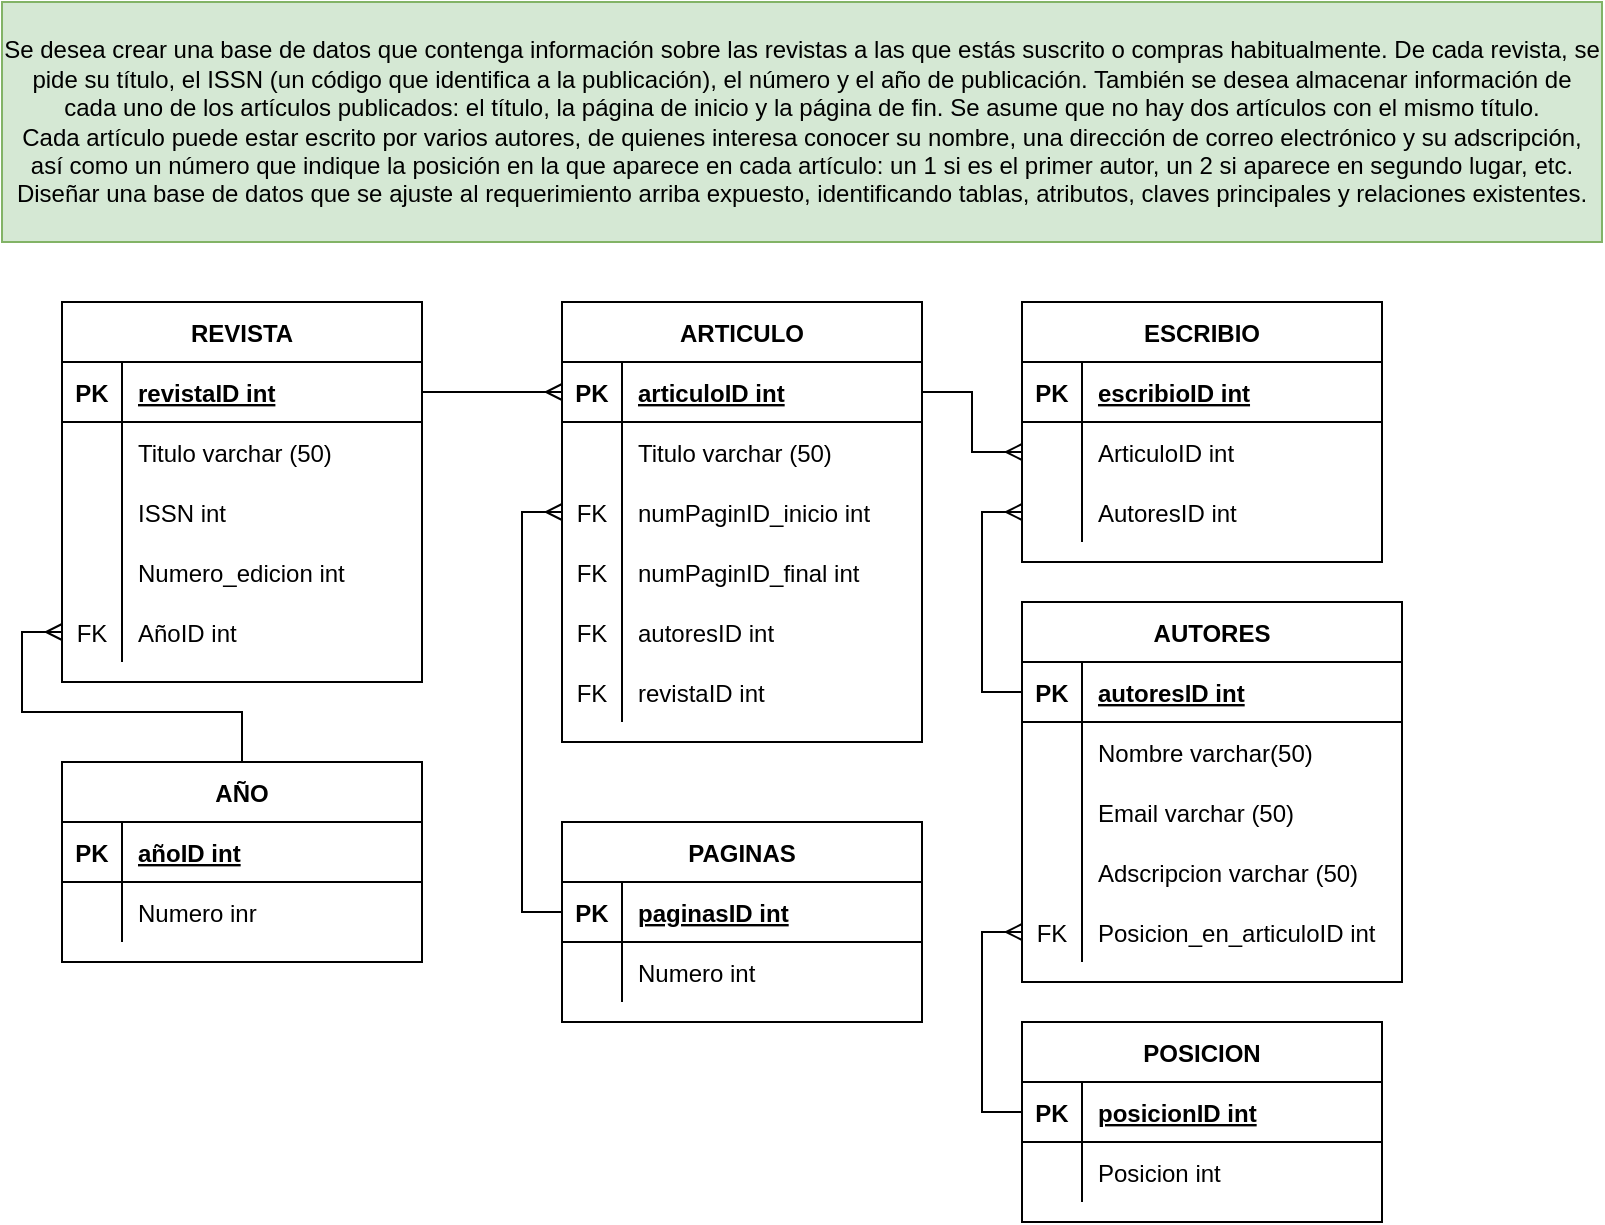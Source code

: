 <mxfile version="15.4.3" type="google"><diagram id="o5MYxnCKMgVP65zndBIA" name="Page-1"><mxGraphModel dx="868" dy="460" grid="1" gridSize="10" guides="1" tooltips="1" connect="1" arrows="1" fold="1" page="1" pageScale="1" pageWidth="827" pageHeight="1169" math="0" shadow="0"><root><mxCell id="0"/><mxCell id="1" parent="0"/><mxCell id="u9QkIhVTjjZ2S8BYJcn4-1" value="Se desea crear una base de datos que contenga información sobre las revistas a las que estás suscrito o compras habitualmente. De cada revista, se pide su título, el ISSN (un código que identifica a la publicación), el número y el año de publicación. También se desea almacenar información de cada uno de los artículos publicados: el título, la página de inicio y la página de fin. Se asume que no hay dos artículos con el mismo título.&lt;br&gt;&lt;div&gt;Cada artículo puede estar escrito por varios autores, de quienes interesa conocer su nombre, una dirección de correo electrónico y su adscripción, así como un número que indique la posición en la que aparece en cada artículo: un 1 si es el primer autor, un 2 si aparece en segundo lugar, etc.&lt;/div&gt;&lt;div&gt;Diseñar una base de datos que se ajuste al requerimiento arriba expuesto, identificando tablas, atributos, claves principales y relaciones existentes.&lt;/div&gt;" style="rounded=0;whiteSpace=wrap;html=1;fillColor=#d5e8d4;strokeColor=#82b366;" vertex="1" parent="1"><mxGeometry x="10" y="10" width="800" height="120" as="geometry"/></mxCell><mxCell id="u9QkIhVTjjZ2S8BYJcn4-2" value="REVISTA" style="shape=table;startSize=30;container=1;collapsible=1;childLayout=tableLayout;fixedRows=1;rowLines=0;fontStyle=1;align=center;resizeLast=1;" vertex="1" parent="1"><mxGeometry x="40" y="160" width="180" height="190" as="geometry"/></mxCell><mxCell id="u9QkIhVTjjZ2S8BYJcn4-3" value="" style="shape=partialRectangle;collapsible=0;dropTarget=0;pointerEvents=0;fillColor=none;top=0;left=0;bottom=1;right=0;points=[[0,0.5],[1,0.5]];portConstraint=eastwest;" vertex="1" parent="u9QkIhVTjjZ2S8BYJcn4-2"><mxGeometry y="30" width="180" height="30" as="geometry"/></mxCell><mxCell id="u9QkIhVTjjZ2S8BYJcn4-4" value="PK" style="shape=partialRectangle;connectable=0;fillColor=none;top=0;left=0;bottom=0;right=0;fontStyle=1;overflow=hidden;" vertex="1" parent="u9QkIhVTjjZ2S8BYJcn4-3"><mxGeometry width="30" height="30" as="geometry"><mxRectangle width="30" height="30" as="alternateBounds"/></mxGeometry></mxCell><mxCell id="u9QkIhVTjjZ2S8BYJcn4-5" value="revistaID int" style="shape=partialRectangle;connectable=0;fillColor=none;top=0;left=0;bottom=0;right=0;align=left;spacingLeft=6;fontStyle=5;overflow=hidden;" vertex="1" parent="u9QkIhVTjjZ2S8BYJcn4-3"><mxGeometry x="30" width="150" height="30" as="geometry"><mxRectangle width="150" height="30" as="alternateBounds"/></mxGeometry></mxCell><mxCell id="u9QkIhVTjjZ2S8BYJcn4-6" value="" style="shape=partialRectangle;collapsible=0;dropTarget=0;pointerEvents=0;fillColor=none;top=0;left=0;bottom=0;right=0;points=[[0,0.5],[1,0.5]];portConstraint=eastwest;" vertex="1" parent="u9QkIhVTjjZ2S8BYJcn4-2"><mxGeometry y="60" width="180" height="30" as="geometry"/></mxCell><mxCell id="u9QkIhVTjjZ2S8BYJcn4-7" value="" style="shape=partialRectangle;connectable=0;fillColor=none;top=0;left=0;bottom=0;right=0;editable=1;overflow=hidden;" vertex="1" parent="u9QkIhVTjjZ2S8BYJcn4-6"><mxGeometry width="30" height="30" as="geometry"><mxRectangle width="30" height="30" as="alternateBounds"/></mxGeometry></mxCell><mxCell id="u9QkIhVTjjZ2S8BYJcn4-8" value="Titulo varchar (50)" style="shape=partialRectangle;connectable=0;fillColor=none;top=0;left=0;bottom=0;right=0;align=left;spacingLeft=6;overflow=hidden;" vertex="1" parent="u9QkIhVTjjZ2S8BYJcn4-6"><mxGeometry x="30" width="150" height="30" as="geometry"><mxRectangle width="150" height="30" as="alternateBounds"/></mxGeometry></mxCell><mxCell id="u9QkIhVTjjZ2S8BYJcn4-9" value="" style="shape=partialRectangle;collapsible=0;dropTarget=0;pointerEvents=0;fillColor=none;top=0;left=0;bottom=0;right=0;points=[[0,0.5],[1,0.5]];portConstraint=eastwest;" vertex="1" parent="u9QkIhVTjjZ2S8BYJcn4-2"><mxGeometry y="90" width="180" height="30" as="geometry"/></mxCell><mxCell id="u9QkIhVTjjZ2S8BYJcn4-10" value="" style="shape=partialRectangle;connectable=0;fillColor=none;top=0;left=0;bottom=0;right=0;editable=1;overflow=hidden;" vertex="1" parent="u9QkIhVTjjZ2S8BYJcn4-9"><mxGeometry width="30" height="30" as="geometry"><mxRectangle width="30" height="30" as="alternateBounds"/></mxGeometry></mxCell><mxCell id="u9QkIhVTjjZ2S8BYJcn4-11" value="ISSN int " style="shape=partialRectangle;connectable=0;fillColor=none;top=0;left=0;bottom=0;right=0;align=left;spacingLeft=6;overflow=hidden;" vertex="1" parent="u9QkIhVTjjZ2S8BYJcn4-9"><mxGeometry x="30" width="150" height="30" as="geometry"><mxRectangle width="150" height="30" as="alternateBounds"/></mxGeometry></mxCell><mxCell id="u9QkIhVTjjZ2S8BYJcn4-12" value="" style="shape=partialRectangle;collapsible=0;dropTarget=0;pointerEvents=0;fillColor=none;top=0;left=0;bottom=0;right=0;points=[[0,0.5],[1,0.5]];portConstraint=eastwest;" vertex="1" parent="u9QkIhVTjjZ2S8BYJcn4-2"><mxGeometry y="120" width="180" height="30" as="geometry"/></mxCell><mxCell id="u9QkIhVTjjZ2S8BYJcn4-13" value="" style="shape=partialRectangle;connectable=0;fillColor=none;top=0;left=0;bottom=0;right=0;editable=1;overflow=hidden;" vertex="1" parent="u9QkIhVTjjZ2S8BYJcn4-12"><mxGeometry width="30" height="30" as="geometry"><mxRectangle width="30" height="30" as="alternateBounds"/></mxGeometry></mxCell><mxCell id="u9QkIhVTjjZ2S8BYJcn4-14" value="Numero_edicion int" style="shape=partialRectangle;connectable=0;fillColor=none;top=0;left=0;bottom=0;right=0;align=left;spacingLeft=6;overflow=hidden;" vertex="1" parent="u9QkIhVTjjZ2S8BYJcn4-12"><mxGeometry x="30" width="150" height="30" as="geometry"><mxRectangle width="150" height="30" as="alternateBounds"/></mxGeometry></mxCell><mxCell id="u9QkIhVTjjZ2S8BYJcn4-15" value="" style="shape=partialRectangle;collapsible=0;dropTarget=0;pointerEvents=0;fillColor=none;top=0;left=0;bottom=0;right=0;points=[[0,0.5],[1,0.5]];portConstraint=eastwest;" vertex="1" parent="u9QkIhVTjjZ2S8BYJcn4-2"><mxGeometry y="150" width="180" height="30" as="geometry"/></mxCell><mxCell id="u9QkIhVTjjZ2S8BYJcn4-16" value="FK" style="shape=partialRectangle;connectable=0;fillColor=none;top=0;left=0;bottom=0;right=0;editable=1;overflow=hidden;" vertex="1" parent="u9QkIhVTjjZ2S8BYJcn4-15"><mxGeometry width="30" height="30" as="geometry"><mxRectangle width="30" height="30" as="alternateBounds"/></mxGeometry></mxCell><mxCell id="u9QkIhVTjjZ2S8BYJcn4-17" value="AñoID int" style="shape=partialRectangle;connectable=0;fillColor=none;top=0;left=0;bottom=0;right=0;align=left;spacingLeft=6;overflow=hidden;" vertex="1" parent="u9QkIhVTjjZ2S8BYJcn4-15"><mxGeometry x="30" width="150" height="30" as="geometry"><mxRectangle width="150" height="30" as="alternateBounds"/></mxGeometry></mxCell><mxCell id="u9QkIhVTjjZ2S8BYJcn4-31" style="edgeStyle=orthogonalEdgeStyle;rounded=0;orthogonalLoop=1;jettySize=auto;html=1;entryX=0;entryY=0.5;entryDx=0;entryDy=0;endArrow=ERmany;endFill=0;" edge="1" parent="1" source="u9QkIhVTjjZ2S8BYJcn4-18" target="u9QkIhVTjjZ2S8BYJcn4-15"><mxGeometry relative="1" as="geometry"/></mxCell><mxCell id="u9QkIhVTjjZ2S8BYJcn4-18" value="AÑO" style="shape=table;startSize=30;container=1;collapsible=1;childLayout=tableLayout;fixedRows=1;rowLines=0;fontStyle=1;align=center;resizeLast=1;" vertex="1" parent="1"><mxGeometry x="40" y="390" width="180" height="100" as="geometry"/></mxCell><mxCell id="u9QkIhVTjjZ2S8BYJcn4-19" value="" style="shape=partialRectangle;collapsible=0;dropTarget=0;pointerEvents=0;fillColor=none;top=0;left=0;bottom=1;right=0;points=[[0,0.5],[1,0.5]];portConstraint=eastwest;" vertex="1" parent="u9QkIhVTjjZ2S8BYJcn4-18"><mxGeometry y="30" width="180" height="30" as="geometry"/></mxCell><mxCell id="u9QkIhVTjjZ2S8BYJcn4-20" value="PK" style="shape=partialRectangle;connectable=0;fillColor=none;top=0;left=0;bottom=0;right=0;fontStyle=1;overflow=hidden;" vertex="1" parent="u9QkIhVTjjZ2S8BYJcn4-19"><mxGeometry width="30" height="30" as="geometry"><mxRectangle width="30" height="30" as="alternateBounds"/></mxGeometry></mxCell><mxCell id="u9QkIhVTjjZ2S8BYJcn4-21" value="añoID int" style="shape=partialRectangle;connectable=0;fillColor=none;top=0;left=0;bottom=0;right=0;align=left;spacingLeft=6;fontStyle=5;overflow=hidden;" vertex="1" parent="u9QkIhVTjjZ2S8BYJcn4-19"><mxGeometry x="30" width="150" height="30" as="geometry"><mxRectangle width="150" height="30" as="alternateBounds"/></mxGeometry></mxCell><mxCell id="u9QkIhVTjjZ2S8BYJcn4-22" value="" style="shape=partialRectangle;collapsible=0;dropTarget=0;pointerEvents=0;fillColor=none;top=0;left=0;bottom=0;right=0;points=[[0,0.5],[1,0.5]];portConstraint=eastwest;" vertex="1" parent="u9QkIhVTjjZ2S8BYJcn4-18"><mxGeometry y="60" width="180" height="30" as="geometry"/></mxCell><mxCell id="u9QkIhVTjjZ2S8BYJcn4-23" value="" style="shape=partialRectangle;connectable=0;fillColor=none;top=0;left=0;bottom=0;right=0;editable=1;overflow=hidden;" vertex="1" parent="u9QkIhVTjjZ2S8BYJcn4-22"><mxGeometry width="30" height="30" as="geometry"><mxRectangle width="30" height="30" as="alternateBounds"/></mxGeometry></mxCell><mxCell id="u9QkIhVTjjZ2S8BYJcn4-24" value="Numero inr" style="shape=partialRectangle;connectable=0;fillColor=none;top=0;left=0;bottom=0;right=0;align=left;spacingLeft=6;overflow=hidden;" vertex="1" parent="u9QkIhVTjjZ2S8BYJcn4-22"><mxGeometry x="30" width="150" height="30" as="geometry"><mxRectangle width="150" height="30" as="alternateBounds"/></mxGeometry></mxCell><mxCell id="u9QkIhVTjjZ2S8BYJcn4-32" value="ARTICULO" style="shape=table;startSize=30;container=1;collapsible=1;childLayout=tableLayout;fixedRows=1;rowLines=0;fontStyle=1;align=center;resizeLast=1;" vertex="1" parent="1"><mxGeometry x="290" y="160" width="180" height="220" as="geometry"/></mxCell><mxCell id="u9QkIhVTjjZ2S8BYJcn4-33" value="" style="shape=partialRectangle;collapsible=0;dropTarget=0;pointerEvents=0;fillColor=none;top=0;left=0;bottom=1;right=0;points=[[0,0.5],[1,0.5]];portConstraint=eastwest;" vertex="1" parent="u9QkIhVTjjZ2S8BYJcn4-32"><mxGeometry y="30" width="180" height="30" as="geometry"/></mxCell><mxCell id="u9QkIhVTjjZ2S8BYJcn4-34" value="PK" style="shape=partialRectangle;connectable=0;fillColor=none;top=0;left=0;bottom=0;right=0;fontStyle=1;overflow=hidden;" vertex="1" parent="u9QkIhVTjjZ2S8BYJcn4-33"><mxGeometry width="30" height="30" as="geometry"><mxRectangle width="30" height="30" as="alternateBounds"/></mxGeometry></mxCell><mxCell id="u9QkIhVTjjZ2S8BYJcn4-35" value="articuloID int" style="shape=partialRectangle;connectable=0;fillColor=none;top=0;left=0;bottom=0;right=0;align=left;spacingLeft=6;fontStyle=5;overflow=hidden;" vertex="1" parent="u9QkIhVTjjZ2S8BYJcn4-33"><mxGeometry x="30" width="150" height="30" as="geometry"><mxRectangle width="150" height="30" as="alternateBounds"/></mxGeometry></mxCell><mxCell id="u9QkIhVTjjZ2S8BYJcn4-36" value="" style="shape=partialRectangle;collapsible=0;dropTarget=0;pointerEvents=0;fillColor=none;top=0;left=0;bottom=0;right=0;points=[[0,0.5],[1,0.5]];portConstraint=eastwest;" vertex="1" parent="u9QkIhVTjjZ2S8BYJcn4-32"><mxGeometry y="60" width="180" height="30" as="geometry"/></mxCell><mxCell id="u9QkIhVTjjZ2S8BYJcn4-37" value="" style="shape=partialRectangle;connectable=0;fillColor=none;top=0;left=0;bottom=0;right=0;editable=1;overflow=hidden;" vertex="1" parent="u9QkIhVTjjZ2S8BYJcn4-36"><mxGeometry width="30" height="30" as="geometry"><mxRectangle width="30" height="30" as="alternateBounds"/></mxGeometry></mxCell><mxCell id="u9QkIhVTjjZ2S8BYJcn4-38" value="Titulo varchar (50)" style="shape=partialRectangle;connectable=0;fillColor=none;top=0;left=0;bottom=0;right=0;align=left;spacingLeft=6;overflow=hidden;" vertex="1" parent="u9QkIhVTjjZ2S8BYJcn4-36"><mxGeometry x="30" width="150" height="30" as="geometry"><mxRectangle width="150" height="30" as="alternateBounds"/></mxGeometry></mxCell><mxCell id="u9QkIhVTjjZ2S8BYJcn4-39" value="" style="shape=partialRectangle;collapsible=0;dropTarget=0;pointerEvents=0;fillColor=none;top=0;left=0;bottom=0;right=0;points=[[0,0.5],[1,0.5]];portConstraint=eastwest;" vertex="1" parent="u9QkIhVTjjZ2S8BYJcn4-32"><mxGeometry y="90" width="180" height="30" as="geometry"/></mxCell><mxCell id="u9QkIhVTjjZ2S8BYJcn4-40" value="FK" style="shape=partialRectangle;connectable=0;fillColor=none;top=0;left=0;bottom=0;right=0;editable=1;overflow=hidden;" vertex="1" parent="u9QkIhVTjjZ2S8BYJcn4-39"><mxGeometry width="30" height="30" as="geometry"><mxRectangle width="30" height="30" as="alternateBounds"/></mxGeometry></mxCell><mxCell id="u9QkIhVTjjZ2S8BYJcn4-41" value="numPaginID_inicio int" style="shape=partialRectangle;connectable=0;fillColor=none;top=0;left=0;bottom=0;right=0;align=left;spacingLeft=6;overflow=hidden;" vertex="1" parent="u9QkIhVTjjZ2S8BYJcn4-39"><mxGeometry x="30" width="150" height="30" as="geometry"><mxRectangle width="150" height="30" as="alternateBounds"/></mxGeometry></mxCell><mxCell id="u9QkIhVTjjZ2S8BYJcn4-62" value="" style="shape=partialRectangle;collapsible=0;dropTarget=0;pointerEvents=0;fillColor=none;top=0;left=0;bottom=0;right=0;points=[[0,0.5],[1,0.5]];portConstraint=eastwest;" vertex="1" parent="u9QkIhVTjjZ2S8BYJcn4-32"><mxGeometry y="120" width="180" height="30" as="geometry"/></mxCell><mxCell id="u9QkIhVTjjZ2S8BYJcn4-63" value="FK" style="shape=partialRectangle;connectable=0;fillColor=none;top=0;left=0;bottom=0;right=0;editable=1;overflow=hidden;" vertex="1" parent="u9QkIhVTjjZ2S8BYJcn4-62"><mxGeometry width="30" height="30" as="geometry"><mxRectangle width="30" height="30" as="alternateBounds"/></mxGeometry></mxCell><mxCell id="u9QkIhVTjjZ2S8BYJcn4-64" value="numPaginID_final int" style="shape=partialRectangle;connectable=0;fillColor=none;top=0;left=0;bottom=0;right=0;align=left;spacingLeft=6;overflow=hidden;" vertex="1" parent="u9QkIhVTjjZ2S8BYJcn4-62"><mxGeometry x="30" width="150" height="30" as="geometry"><mxRectangle width="150" height="30" as="alternateBounds"/></mxGeometry></mxCell><mxCell id="u9QkIhVTjjZ2S8BYJcn4-42" value="" style="shape=partialRectangle;collapsible=0;dropTarget=0;pointerEvents=0;fillColor=none;top=0;left=0;bottom=0;right=0;points=[[0,0.5],[1,0.5]];portConstraint=eastwest;" vertex="1" parent="u9QkIhVTjjZ2S8BYJcn4-32"><mxGeometry y="150" width="180" height="30" as="geometry"/></mxCell><mxCell id="u9QkIhVTjjZ2S8BYJcn4-43" value="FK" style="shape=partialRectangle;connectable=0;fillColor=none;top=0;left=0;bottom=0;right=0;editable=1;overflow=hidden;" vertex="1" parent="u9QkIhVTjjZ2S8BYJcn4-42"><mxGeometry width="30" height="30" as="geometry"><mxRectangle width="30" height="30" as="alternateBounds"/></mxGeometry></mxCell><mxCell id="u9QkIhVTjjZ2S8BYJcn4-44" value="autoresID int" style="shape=partialRectangle;connectable=0;fillColor=none;top=0;left=0;bottom=0;right=0;align=left;spacingLeft=6;overflow=hidden;" vertex="1" parent="u9QkIhVTjjZ2S8BYJcn4-42"><mxGeometry x="30" width="150" height="30" as="geometry"><mxRectangle width="150" height="30" as="alternateBounds"/></mxGeometry></mxCell><mxCell id="u9QkIhVTjjZ2S8BYJcn4-46" value="" style="shape=partialRectangle;collapsible=0;dropTarget=0;pointerEvents=0;fillColor=none;top=0;left=0;bottom=0;right=0;points=[[0,0.5],[1,0.5]];portConstraint=eastwest;" vertex="1" parent="u9QkIhVTjjZ2S8BYJcn4-32"><mxGeometry y="180" width="180" height="30" as="geometry"/></mxCell><mxCell id="u9QkIhVTjjZ2S8BYJcn4-47" value="FK" style="shape=partialRectangle;connectable=0;fillColor=none;top=0;left=0;bottom=0;right=0;editable=1;overflow=hidden;" vertex="1" parent="u9QkIhVTjjZ2S8BYJcn4-46"><mxGeometry width="30" height="30" as="geometry"><mxRectangle width="30" height="30" as="alternateBounds"/></mxGeometry></mxCell><mxCell id="u9QkIhVTjjZ2S8BYJcn4-48" value="revistaID int" style="shape=partialRectangle;connectable=0;fillColor=none;top=0;left=0;bottom=0;right=0;align=left;spacingLeft=6;overflow=hidden;" vertex="1" parent="u9QkIhVTjjZ2S8BYJcn4-46"><mxGeometry x="30" width="150" height="30" as="geometry"><mxRectangle width="150" height="30" as="alternateBounds"/></mxGeometry></mxCell><mxCell id="u9QkIhVTjjZ2S8BYJcn4-45" style="edgeStyle=orthogonalEdgeStyle;rounded=0;orthogonalLoop=1;jettySize=auto;html=1;entryX=0;entryY=0.5;entryDx=0;entryDy=0;endArrow=ERmany;endFill=0;" edge="1" parent="1" source="u9QkIhVTjjZ2S8BYJcn4-3" target="u9QkIhVTjjZ2S8BYJcn4-33"><mxGeometry relative="1" as="geometry"/></mxCell><mxCell id="u9QkIhVTjjZ2S8BYJcn4-49" value="PAGINAS" style="shape=table;startSize=30;container=1;collapsible=1;childLayout=tableLayout;fixedRows=1;rowLines=0;fontStyle=1;align=center;resizeLast=1;" vertex="1" parent="1"><mxGeometry x="290" y="420" width="180" height="100" as="geometry"/></mxCell><mxCell id="u9QkIhVTjjZ2S8BYJcn4-50" value="" style="shape=partialRectangle;collapsible=0;dropTarget=0;pointerEvents=0;fillColor=none;top=0;left=0;bottom=1;right=0;points=[[0,0.5],[1,0.5]];portConstraint=eastwest;" vertex="1" parent="u9QkIhVTjjZ2S8BYJcn4-49"><mxGeometry y="30" width="180" height="30" as="geometry"/></mxCell><mxCell id="u9QkIhVTjjZ2S8BYJcn4-51" value="PK" style="shape=partialRectangle;connectable=0;fillColor=none;top=0;left=0;bottom=0;right=0;fontStyle=1;overflow=hidden;" vertex="1" parent="u9QkIhVTjjZ2S8BYJcn4-50"><mxGeometry width="30" height="30" as="geometry"><mxRectangle width="30" height="30" as="alternateBounds"/></mxGeometry></mxCell><mxCell id="u9QkIhVTjjZ2S8BYJcn4-52" value="paginasID int" style="shape=partialRectangle;connectable=0;fillColor=none;top=0;left=0;bottom=0;right=0;align=left;spacingLeft=6;fontStyle=5;overflow=hidden;" vertex="1" parent="u9QkIhVTjjZ2S8BYJcn4-50"><mxGeometry x="30" width="150" height="30" as="geometry"><mxRectangle width="150" height="30" as="alternateBounds"/></mxGeometry></mxCell><mxCell id="u9QkIhVTjjZ2S8BYJcn4-53" value="" style="shape=partialRectangle;collapsible=0;dropTarget=0;pointerEvents=0;fillColor=none;top=0;left=0;bottom=0;right=0;points=[[0,0.5],[1,0.5]];portConstraint=eastwest;" vertex="1" parent="u9QkIhVTjjZ2S8BYJcn4-49"><mxGeometry y="60" width="180" height="30" as="geometry"/></mxCell><mxCell id="u9QkIhVTjjZ2S8BYJcn4-54" value="" style="shape=partialRectangle;connectable=0;fillColor=none;top=0;left=0;bottom=0;right=0;editable=1;overflow=hidden;" vertex="1" parent="u9QkIhVTjjZ2S8BYJcn4-53"><mxGeometry width="30" height="30" as="geometry"><mxRectangle width="30" height="30" as="alternateBounds"/></mxGeometry></mxCell><mxCell id="u9QkIhVTjjZ2S8BYJcn4-55" value="Numero int" style="shape=partialRectangle;connectable=0;fillColor=none;top=0;left=0;bottom=0;right=0;align=left;spacingLeft=6;overflow=hidden;" vertex="1" parent="u9QkIhVTjjZ2S8BYJcn4-53"><mxGeometry x="30" width="150" height="30" as="geometry"><mxRectangle width="150" height="30" as="alternateBounds"/></mxGeometry></mxCell><mxCell id="u9QkIhVTjjZ2S8BYJcn4-65" style="edgeStyle=orthogonalEdgeStyle;rounded=0;orthogonalLoop=1;jettySize=auto;html=1;entryX=0;entryY=0.5;entryDx=0;entryDy=0;endArrow=ERmany;endFill=0;" edge="1" parent="1" source="u9QkIhVTjjZ2S8BYJcn4-50" target="u9QkIhVTjjZ2S8BYJcn4-39"><mxGeometry relative="1" as="geometry"/></mxCell><mxCell id="u9QkIhVTjjZ2S8BYJcn4-66" value="AUTORES" style="shape=table;startSize=30;container=1;collapsible=1;childLayout=tableLayout;fixedRows=1;rowLines=0;fontStyle=1;align=center;resizeLast=1;" vertex="1" parent="1"><mxGeometry x="520" y="310" width="190" height="190" as="geometry"/></mxCell><mxCell id="u9QkIhVTjjZ2S8BYJcn4-67" value="" style="shape=partialRectangle;collapsible=0;dropTarget=0;pointerEvents=0;fillColor=none;top=0;left=0;bottom=1;right=0;points=[[0,0.5],[1,0.5]];portConstraint=eastwest;" vertex="1" parent="u9QkIhVTjjZ2S8BYJcn4-66"><mxGeometry y="30" width="190" height="30" as="geometry"/></mxCell><mxCell id="u9QkIhVTjjZ2S8BYJcn4-68" value="PK" style="shape=partialRectangle;connectable=0;fillColor=none;top=0;left=0;bottom=0;right=0;fontStyle=1;overflow=hidden;" vertex="1" parent="u9QkIhVTjjZ2S8BYJcn4-67"><mxGeometry width="30" height="30" as="geometry"><mxRectangle width="30" height="30" as="alternateBounds"/></mxGeometry></mxCell><mxCell id="u9QkIhVTjjZ2S8BYJcn4-69" value="autoresID int" style="shape=partialRectangle;connectable=0;fillColor=none;top=0;left=0;bottom=0;right=0;align=left;spacingLeft=6;fontStyle=5;overflow=hidden;" vertex="1" parent="u9QkIhVTjjZ2S8BYJcn4-67"><mxGeometry x="30" width="160" height="30" as="geometry"><mxRectangle width="160" height="30" as="alternateBounds"/></mxGeometry></mxCell><mxCell id="u9QkIhVTjjZ2S8BYJcn4-70" value="" style="shape=partialRectangle;collapsible=0;dropTarget=0;pointerEvents=0;fillColor=none;top=0;left=0;bottom=0;right=0;points=[[0,0.5],[1,0.5]];portConstraint=eastwest;" vertex="1" parent="u9QkIhVTjjZ2S8BYJcn4-66"><mxGeometry y="60" width="190" height="30" as="geometry"/></mxCell><mxCell id="u9QkIhVTjjZ2S8BYJcn4-71" value="" style="shape=partialRectangle;connectable=0;fillColor=none;top=0;left=0;bottom=0;right=0;editable=1;overflow=hidden;" vertex="1" parent="u9QkIhVTjjZ2S8BYJcn4-70"><mxGeometry width="30" height="30" as="geometry"><mxRectangle width="30" height="30" as="alternateBounds"/></mxGeometry></mxCell><mxCell id="u9QkIhVTjjZ2S8BYJcn4-72" value="Nombre varchar(50)" style="shape=partialRectangle;connectable=0;fillColor=none;top=0;left=0;bottom=0;right=0;align=left;spacingLeft=6;overflow=hidden;" vertex="1" parent="u9QkIhVTjjZ2S8BYJcn4-70"><mxGeometry x="30" width="160" height="30" as="geometry"><mxRectangle width="160" height="30" as="alternateBounds"/></mxGeometry></mxCell><mxCell id="u9QkIhVTjjZ2S8BYJcn4-73" value="" style="shape=partialRectangle;collapsible=0;dropTarget=0;pointerEvents=0;fillColor=none;top=0;left=0;bottom=0;right=0;points=[[0,0.5],[1,0.5]];portConstraint=eastwest;" vertex="1" parent="u9QkIhVTjjZ2S8BYJcn4-66"><mxGeometry y="90" width="190" height="30" as="geometry"/></mxCell><mxCell id="u9QkIhVTjjZ2S8BYJcn4-74" value="" style="shape=partialRectangle;connectable=0;fillColor=none;top=0;left=0;bottom=0;right=0;editable=1;overflow=hidden;" vertex="1" parent="u9QkIhVTjjZ2S8BYJcn4-73"><mxGeometry width="30" height="30" as="geometry"><mxRectangle width="30" height="30" as="alternateBounds"/></mxGeometry></mxCell><mxCell id="u9QkIhVTjjZ2S8BYJcn4-75" value="Email varchar (50)" style="shape=partialRectangle;connectable=0;fillColor=none;top=0;left=0;bottom=0;right=0;align=left;spacingLeft=6;overflow=hidden;" vertex="1" parent="u9QkIhVTjjZ2S8BYJcn4-73"><mxGeometry x="30" width="160" height="30" as="geometry"><mxRectangle width="160" height="30" as="alternateBounds"/></mxGeometry></mxCell><mxCell id="u9QkIhVTjjZ2S8BYJcn4-76" value="" style="shape=partialRectangle;collapsible=0;dropTarget=0;pointerEvents=0;fillColor=none;top=0;left=0;bottom=0;right=0;points=[[0,0.5],[1,0.5]];portConstraint=eastwest;" vertex="1" parent="u9QkIhVTjjZ2S8BYJcn4-66"><mxGeometry y="120" width="190" height="30" as="geometry"/></mxCell><mxCell id="u9QkIhVTjjZ2S8BYJcn4-77" value="" style="shape=partialRectangle;connectable=0;fillColor=none;top=0;left=0;bottom=0;right=0;editable=1;overflow=hidden;" vertex="1" parent="u9QkIhVTjjZ2S8BYJcn4-76"><mxGeometry width="30" height="30" as="geometry"><mxRectangle width="30" height="30" as="alternateBounds"/></mxGeometry></mxCell><mxCell id="u9QkIhVTjjZ2S8BYJcn4-78" value="Adscripcion varchar (50) " style="shape=partialRectangle;connectable=0;fillColor=none;top=0;left=0;bottom=0;right=0;align=left;spacingLeft=6;overflow=hidden;" vertex="1" parent="u9QkIhVTjjZ2S8BYJcn4-76"><mxGeometry x="30" width="160" height="30" as="geometry"><mxRectangle width="160" height="30" as="alternateBounds"/></mxGeometry></mxCell><mxCell id="u9QkIhVTjjZ2S8BYJcn4-79" value="" style="shape=partialRectangle;collapsible=0;dropTarget=0;pointerEvents=0;fillColor=none;top=0;left=0;bottom=0;right=0;points=[[0,0.5],[1,0.5]];portConstraint=eastwest;" vertex="1" parent="u9QkIhVTjjZ2S8BYJcn4-66"><mxGeometry y="150" width="190" height="30" as="geometry"/></mxCell><mxCell id="u9QkIhVTjjZ2S8BYJcn4-80" value="FK" style="shape=partialRectangle;connectable=0;fillColor=none;top=0;left=0;bottom=0;right=0;editable=1;overflow=hidden;" vertex="1" parent="u9QkIhVTjjZ2S8BYJcn4-79"><mxGeometry width="30" height="30" as="geometry"><mxRectangle width="30" height="30" as="alternateBounds"/></mxGeometry></mxCell><mxCell id="u9QkIhVTjjZ2S8BYJcn4-81" value="Posicion_en_articuloID int" style="shape=partialRectangle;connectable=0;fillColor=none;top=0;left=0;bottom=0;right=0;align=left;spacingLeft=6;overflow=hidden;" vertex="1" parent="u9QkIhVTjjZ2S8BYJcn4-79"><mxGeometry x="30" width="160" height="30" as="geometry"><mxRectangle width="160" height="30" as="alternateBounds"/></mxGeometry></mxCell><mxCell id="u9QkIhVTjjZ2S8BYJcn4-82" value="POSICION" style="shape=table;startSize=30;container=1;collapsible=1;childLayout=tableLayout;fixedRows=1;rowLines=0;fontStyle=1;align=center;resizeLast=1;" vertex="1" parent="1"><mxGeometry x="520" y="520" width="180" height="100" as="geometry"/></mxCell><mxCell id="u9QkIhVTjjZ2S8BYJcn4-83" value="" style="shape=partialRectangle;collapsible=0;dropTarget=0;pointerEvents=0;fillColor=none;top=0;left=0;bottom=1;right=0;points=[[0,0.5],[1,0.5]];portConstraint=eastwest;" vertex="1" parent="u9QkIhVTjjZ2S8BYJcn4-82"><mxGeometry y="30" width="180" height="30" as="geometry"/></mxCell><mxCell id="u9QkIhVTjjZ2S8BYJcn4-84" value="PK" style="shape=partialRectangle;connectable=0;fillColor=none;top=0;left=0;bottom=0;right=0;fontStyle=1;overflow=hidden;" vertex="1" parent="u9QkIhVTjjZ2S8BYJcn4-83"><mxGeometry width="30" height="30" as="geometry"><mxRectangle width="30" height="30" as="alternateBounds"/></mxGeometry></mxCell><mxCell id="u9QkIhVTjjZ2S8BYJcn4-85" value="posicionID int" style="shape=partialRectangle;connectable=0;fillColor=none;top=0;left=0;bottom=0;right=0;align=left;spacingLeft=6;fontStyle=5;overflow=hidden;" vertex="1" parent="u9QkIhVTjjZ2S8BYJcn4-83"><mxGeometry x="30" width="150" height="30" as="geometry"><mxRectangle width="150" height="30" as="alternateBounds"/></mxGeometry></mxCell><mxCell id="u9QkIhVTjjZ2S8BYJcn4-86" value="" style="shape=partialRectangle;collapsible=0;dropTarget=0;pointerEvents=0;fillColor=none;top=0;left=0;bottom=0;right=0;points=[[0,0.5],[1,0.5]];portConstraint=eastwest;" vertex="1" parent="u9QkIhVTjjZ2S8BYJcn4-82"><mxGeometry y="60" width="180" height="30" as="geometry"/></mxCell><mxCell id="u9QkIhVTjjZ2S8BYJcn4-87" value="" style="shape=partialRectangle;connectable=0;fillColor=none;top=0;left=0;bottom=0;right=0;editable=1;overflow=hidden;" vertex="1" parent="u9QkIhVTjjZ2S8BYJcn4-86"><mxGeometry width="30" height="30" as="geometry"><mxRectangle width="30" height="30" as="alternateBounds"/></mxGeometry></mxCell><mxCell id="u9QkIhVTjjZ2S8BYJcn4-88" value="Posicion int" style="shape=partialRectangle;connectable=0;fillColor=none;top=0;left=0;bottom=0;right=0;align=left;spacingLeft=6;overflow=hidden;" vertex="1" parent="u9QkIhVTjjZ2S8BYJcn4-86"><mxGeometry x="30" width="150" height="30" as="geometry"><mxRectangle width="150" height="30" as="alternateBounds"/></mxGeometry></mxCell><mxCell id="u9QkIhVTjjZ2S8BYJcn4-95" style="edgeStyle=orthogonalEdgeStyle;rounded=0;orthogonalLoop=1;jettySize=auto;html=1;exitX=0;exitY=0.5;exitDx=0;exitDy=0;entryX=0;entryY=0.5;entryDx=0;entryDy=0;endArrow=ERmany;endFill=0;" edge="1" parent="1" source="u9QkIhVTjjZ2S8BYJcn4-83" target="u9QkIhVTjjZ2S8BYJcn4-79"><mxGeometry relative="1" as="geometry"/></mxCell><mxCell id="u9QkIhVTjjZ2S8BYJcn4-96" value="ESCRIBIO" style="shape=table;startSize=30;container=1;collapsible=1;childLayout=tableLayout;fixedRows=1;rowLines=0;fontStyle=1;align=center;resizeLast=1;" vertex="1" parent="1"><mxGeometry x="520" y="160" width="180" height="130" as="geometry"/></mxCell><mxCell id="u9QkIhVTjjZ2S8BYJcn4-97" value="" style="shape=partialRectangle;collapsible=0;dropTarget=0;pointerEvents=0;fillColor=none;top=0;left=0;bottom=1;right=0;points=[[0,0.5],[1,0.5]];portConstraint=eastwest;" vertex="1" parent="u9QkIhVTjjZ2S8BYJcn4-96"><mxGeometry y="30" width="180" height="30" as="geometry"/></mxCell><mxCell id="u9QkIhVTjjZ2S8BYJcn4-98" value="PK" style="shape=partialRectangle;connectable=0;fillColor=none;top=0;left=0;bottom=0;right=0;fontStyle=1;overflow=hidden;" vertex="1" parent="u9QkIhVTjjZ2S8BYJcn4-97"><mxGeometry width="30" height="30" as="geometry"><mxRectangle width="30" height="30" as="alternateBounds"/></mxGeometry></mxCell><mxCell id="u9QkIhVTjjZ2S8BYJcn4-99" value="escribioID int" style="shape=partialRectangle;connectable=0;fillColor=none;top=0;left=0;bottom=0;right=0;align=left;spacingLeft=6;fontStyle=5;overflow=hidden;" vertex="1" parent="u9QkIhVTjjZ2S8BYJcn4-97"><mxGeometry x="30" width="150" height="30" as="geometry"><mxRectangle width="150" height="30" as="alternateBounds"/></mxGeometry></mxCell><mxCell id="u9QkIhVTjjZ2S8BYJcn4-100" value="" style="shape=partialRectangle;collapsible=0;dropTarget=0;pointerEvents=0;fillColor=none;top=0;left=0;bottom=0;right=0;points=[[0,0.5],[1,0.5]];portConstraint=eastwest;" vertex="1" parent="u9QkIhVTjjZ2S8BYJcn4-96"><mxGeometry y="60" width="180" height="30" as="geometry"/></mxCell><mxCell id="u9QkIhVTjjZ2S8BYJcn4-101" value="" style="shape=partialRectangle;connectable=0;fillColor=none;top=0;left=0;bottom=0;right=0;editable=1;overflow=hidden;" vertex="1" parent="u9QkIhVTjjZ2S8BYJcn4-100"><mxGeometry width="30" height="30" as="geometry"><mxRectangle width="30" height="30" as="alternateBounds"/></mxGeometry></mxCell><mxCell id="u9QkIhVTjjZ2S8BYJcn4-102" value="ArticuloID int" style="shape=partialRectangle;connectable=0;fillColor=none;top=0;left=0;bottom=0;right=0;align=left;spacingLeft=6;overflow=hidden;" vertex="1" parent="u9QkIhVTjjZ2S8BYJcn4-100"><mxGeometry x="30" width="150" height="30" as="geometry"><mxRectangle width="150" height="30" as="alternateBounds"/></mxGeometry></mxCell><mxCell id="u9QkIhVTjjZ2S8BYJcn4-103" value="" style="shape=partialRectangle;collapsible=0;dropTarget=0;pointerEvents=0;fillColor=none;top=0;left=0;bottom=0;right=0;points=[[0,0.5],[1,0.5]];portConstraint=eastwest;" vertex="1" parent="u9QkIhVTjjZ2S8BYJcn4-96"><mxGeometry y="90" width="180" height="30" as="geometry"/></mxCell><mxCell id="u9QkIhVTjjZ2S8BYJcn4-104" value="" style="shape=partialRectangle;connectable=0;fillColor=none;top=0;left=0;bottom=0;right=0;editable=1;overflow=hidden;" vertex="1" parent="u9QkIhVTjjZ2S8BYJcn4-103"><mxGeometry width="30" height="30" as="geometry"><mxRectangle width="30" height="30" as="alternateBounds"/></mxGeometry></mxCell><mxCell id="u9QkIhVTjjZ2S8BYJcn4-105" value="AutoresID int" style="shape=partialRectangle;connectable=0;fillColor=none;top=0;left=0;bottom=0;right=0;align=left;spacingLeft=6;overflow=hidden;" vertex="1" parent="u9QkIhVTjjZ2S8BYJcn4-103"><mxGeometry x="30" width="150" height="30" as="geometry"><mxRectangle width="150" height="30" as="alternateBounds"/></mxGeometry></mxCell><mxCell id="u9QkIhVTjjZ2S8BYJcn4-109" style="edgeStyle=orthogonalEdgeStyle;rounded=0;orthogonalLoop=1;jettySize=auto;html=1;exitX=1;exitY=0.5;exitDx=0;exitDy=0;entryX=0;entryY=0.5;entryDx=0;entryDy=0;endArrow=ERmany;endFill=0;" edge="1" parent="1" source="u9QkIhVTjjZ2S8BYJcn4-33" target="u9QkIhVTjjZ2S8BYJcn4-100"><mxGeometry relative="1" as="geometry"/></mxCell><mxCell id="u9QkIhVTjjZ2S8BYJcn4-110" style="edgeStyle=orthogonalEdgeStyle;rounded=0;orthogonalLoop=1;jettySize=auto;html=1;exitX=0;exitY=0.5;exitDx=0;exitDy=0;entryX=0;entryY=0.5;entryDx=0;entryDy=0;endArrow=ERmany;endFill=0;" edge="1" parent="1" source="u9QkIhVTjjZ2S8BYJcn4-67" target="u9QkIhVTjjZ2S8BYJcn4-103"><mxGeometry relative="1" as="geometry"/></mxCell></root></mxGraphModel></diagram></mxfile>